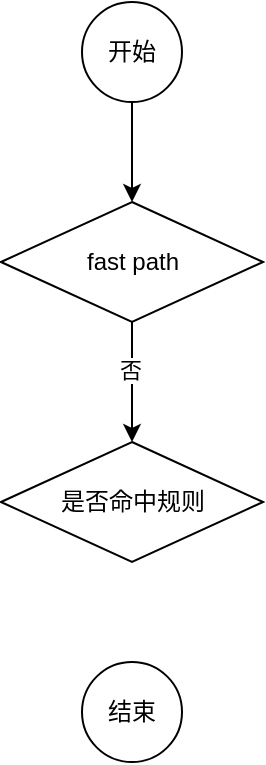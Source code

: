 <mxfile version="21.6.9" type="github">
  <diagram name="第 1 页" id="f-w1hROpVEtGUasfpLYD">
    <mxGraphModel dx="1379" dy="751" grid="1" gridSize="10" guides="1" tooltips="1" connect="1" arrows="1" fold="1" page="1" pageScale="1" pageWidth="827" pageHeight="1169" math="0" shadow="0">
      <root>
        <mxCell id="0" />
        <mxCell id="1" parent="0" />
        <mxCell id="GxHEq-_8IUy-u3DmbjPP-3" style="edgeStyle=orthogonalEdgeStyle;rounded=0;orthogonalLoop=1;jettySize=auto;html=1;exitX=0.5;exitY=1;exitDx=0;exitDy=0;entryX=0.5;entryY=0;entryDx=0;entryDy=0;" edge="1" parent="1" source="GxHEq-_8IUy-u3DmbjPP-1" target="GxHEq-_8IUy-u3DmbjPP-2">
          <mxGeometry relative="1" as="geometry" />
        </mxCell>
        <mxCell id="GxHEq-_8IUy-u3DmbjPP-1" value="开始" style="ellipse;whiteSpace=wrap;html=1;aspect=fixed;" vertex="1" parent="1">
          <mxGeometry x="334" y="150" width="50" height="50" as="geometry" />
        </mxCell>
        <mxCell id="GxHEq-_8IUy-u3DmbjPP-10" style="edgeStyle=orthogonalEdgeStyle;rounded=0;orthogonalLoop=1;jettySize=auto;html=1;exitX=0.5;exitY=1;exitDx=0;exitDy=0;" edge="1" parent="1" source="GxHEq-_8IUy-u3DmbjPP-2" target="GxHEq-_8IUy-u3DmbjPP-9">
          <mxGeometry relative="1" as="geometry" />
        </mxCell>
        <mxCell id="GxHEq-_8IUy-u3DmbjPP-11" value="否" style="edgeLabel;html=1;align=center;verticalAlign=middle;resizable=0;points=[];" vertex="1" connectable="0" parent="GxHEq-_8IUy-u3DmbjPP-10">
          <mxGeometry x="-0.2" y="4" relative="1" as="geometry">
            <mxPoint x="-5" as="offset" />
          </mxGeometry>
        </mxCell>
        <mxCell id="GxHEq-_8IUy-u3DmbjPP-2" value="fast path" style="rhombus;whiteSpace=wrap;html=1;" vertex="1" parent="1">
          <mxGeometry x="293.5" y="250" width="131" height="60" as="geometry" />
        </mxCell>
        <mxCell id="GxHEq-_8IUy-u3DmbjPP-5" value="结束" style="ellipse;whiteSpace=wrap;html=1;aspect=fixed;" vertex="1" parent="1">
          <mxGeometry x="334" y="480" width="50" height="50" as="geometry" />
        </mxCell>
        <mxCell id="GxHEq-_8IUy-u3DmbjPP-9" value="是否命中规则" style="rhombus;whiteSpace=wrap;html=1;" vertex="1" parent="1">
          <mxGeometry x="293.5" y="370" width="131" height="60" as="geometry" />
        </mxCell>
      </root>
    </mxGraphModel>
  </diagram>
</mxfile>
